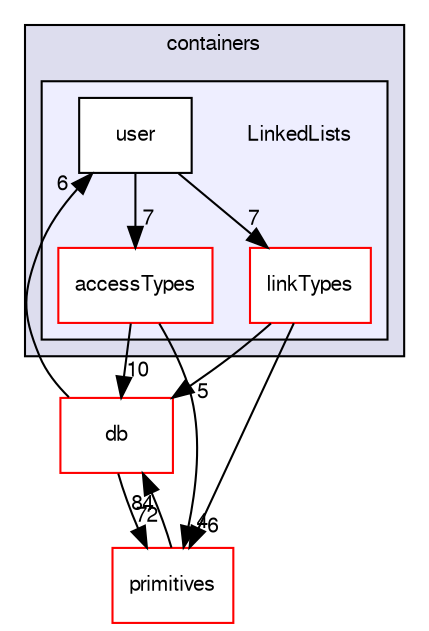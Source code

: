 digraph "src/OpenFOAM/containers/LinkedLists" {
  bgcolor=transparent;
  compound=true
  node [ fontsize="10", fontname="FreeSans"];
  edge [ labelfontsize="10", labelfontname="FreeSans"];
  subgraph clusterdir_19d0872053bde092be81d7fe3f56cbf7 {
    graph [ bgcolor="#ddddee", pencolor="black", label="containers" fontname="FreeSans", fontsize="10", URL="dir_19d0872053bde092be81d7fe3f56cbf7.html"]
  subgraph clusterdir_1ceeb2d59d8f320bd70a3a0eeca6c137 {
    graph [ bgcolor="#eeeeff", pencolor="black", label="" URL="dir_1ceeb2d59d8f320bd70a3a0eeca6c137.html"];
    dir_1ceeb2d59d8f320bd70a3a0eeca6c137 [shape=plaintext label="LinkedLists"];
    dir_57bc99d9bbe398ddf18eacd9434279ec [shape=box label="accessTypes" color="red" fillcolor="white" style="filled" URL="dir_57bc99d9bbe398ddf18eacd9434279ec.html"];
    dir_f5a654e6c94bbb2ec059633496ddb161 [shape=box label="linkTypes" color="red" fillcolor="white" style="filled" URL="dir_f5a654e6c94bbb2ec059633496ddb161.html"];
    dir_938975076151863d0f63e1779cb0ce86 [shape=box label="user" color="black" fillcolor="white" style="filled" URL="dir_938975076151863d0f63e1779cb0ce86.html"];
  }
  }
  dir_63c634f7a7cfd679ac26c67fb30fc32f [shape=box label="db" color="red" URL="dir_63c634f7a7cfd679ac26c67fb30fc32f.html"];
  dir_3e50f45338116b169052b428016851aa [shape=box label="primitives" color="red" URL="dir_3e50f45338116b169052b428016851aa.html"];
  dir_f5a654e6c94bbb2ec059633496ddb161->dir_63c634f7a7cfd679ac26c67fb30fc32f [headlabel="5", labeldistance=1.5 headhref="dir_001737_001761.html"];
  dir_f5a654e6c94bbb2ec059633496ddb161->dir_3e50f45338116b169052b428016851aa [headlabel="6", labeldistance=1.5 headhref="dir_001737_002129.html"];
  dir_63c634f7a7cfd679ac26c67fb30fc32f->dir_938975076151863d0f63e1779cb0ce86 [headlabel="6", labeldistance=1.5 headhref="dir_001761_001740.html"];
  dir_63c634f7a7cfd679ac26c67fb30fc32f->dir_3e50f45338116b169052b428016851aa [headlabel="72", labeldistance=1.5 headhref="dir_001761_002129.html"];
  dir_938975076151863d0f63e1779cb0ce86->dir_f5a654e6c94bbb2ec059633496ddb161 [headlabel="7", labeldistance=1.5 headhref="dir_001740_001737.html"];
  dir_938975076151863d0f63e1779cb0ce86->dir_57bc99d9bbe398ddf18eacd9434279ec [headlabel="7", labeldistance=1.5 headhref="dir_001740_001732.html"];
  dir_57bc99d9bbe398ddf18eacd9434279ec->dir_63c634f7a7cfd679ac26c67fb30fc32f [headlabel="10", labeldistance=1.5 headhref="dir_001732_001761.html"];
  dir_57bc99d9bbe398ddf18eacd9434279ec->dir_3e50f45338116b169052b428016851aa [headlabel="4", labeldistance=1.5 headhref="dir_001732_002129.html"];
  dir_3e50f45338116b169052b428016851aa->dir_63c634f7a7cfd679ac26c67fb30fc32f [headlabel="84", labeldistance=1.5 headhref="dir_002129_001761.html"];
}

